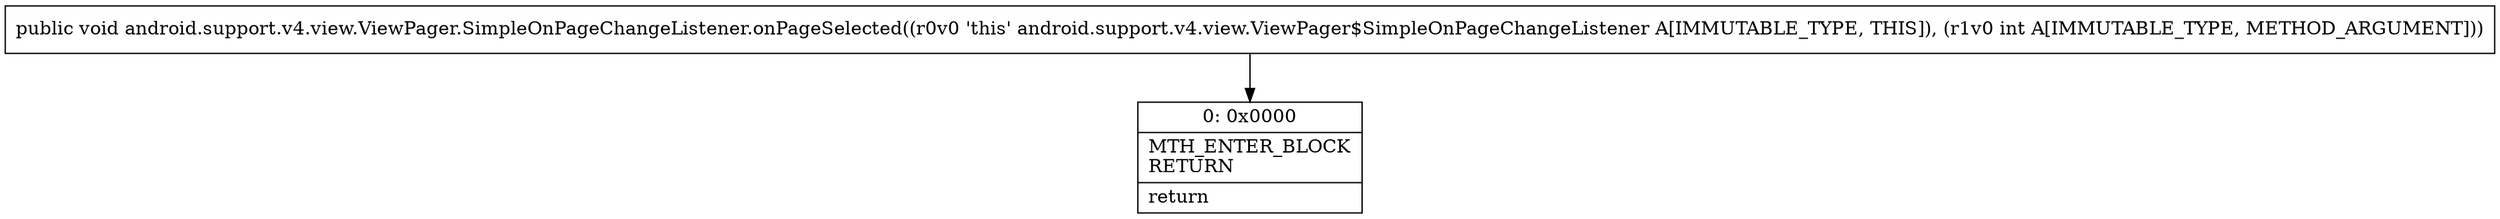 digraph "CFG forandroid.support.v4.view.ViewPager.SimpleOnPageChangeListener.onPageSelected(I)V" {
Node_0 [shape=record,label="{0\:\ 0x0000|MTH_ENTER_BLOCK\lRETURN\l|return\l}"];
MethodNode[shape=record,label="{public void android.support.v4.view.ViewPager.SimpleOnPageChangeListener.onPageSelected((r0v0 'this' android.support.v4.view.ViewPager$SimpleOnPageChangeListener A[IMMUTABLE_TYPE, THIS]), (r1v0 int A[IMMUTABLE_TYPE, METHOD_ARGUMENT])) }"];
MethodNode -> Node_0;
}

